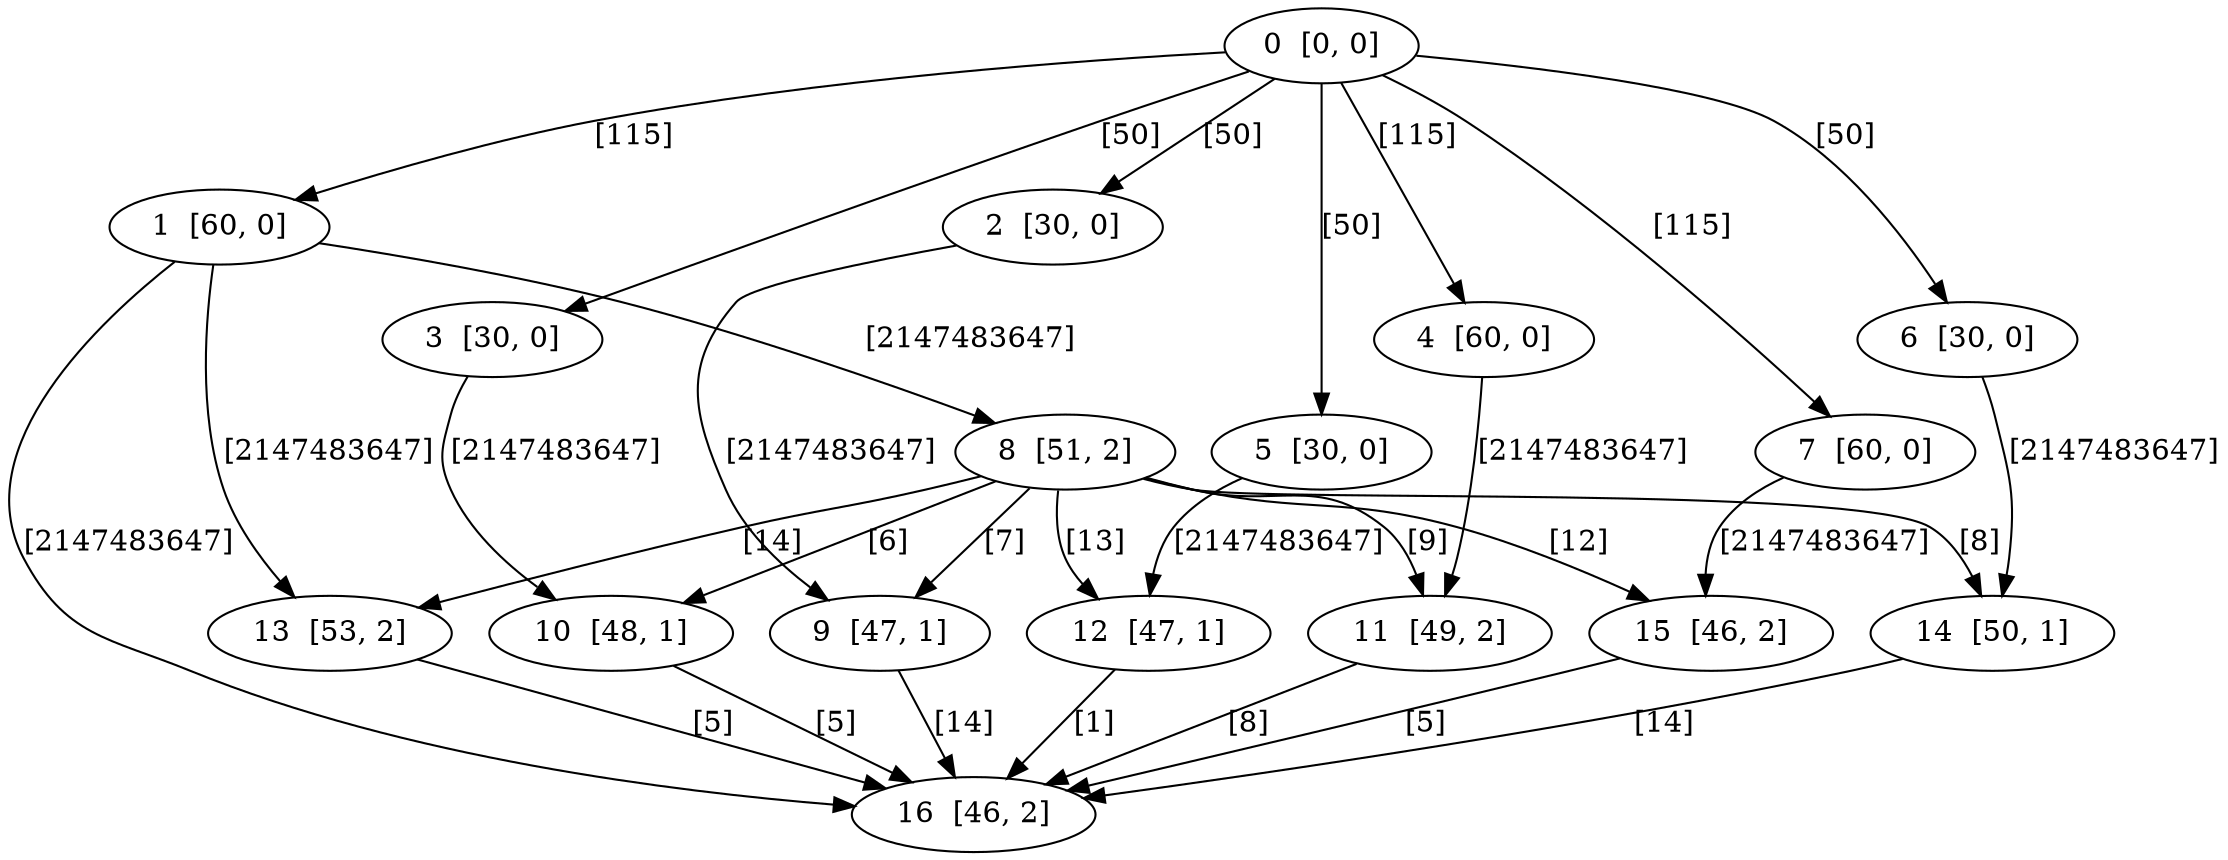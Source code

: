 digraph DAG {
    0  [label="0  [0, 0]"]
    1  [label="1  [60, 0]"]
    2  [label="2  [30, 0]"]
    3  [label="3  [30, 0]"]
    4  [label="4  [60, 0]"]
    5  [label="5  [30, 0]"]
    6  [label="6  [30, 0]"]
    7  [label="7  [60, 0]"]
    8  [label="8  [51, 2]"]
    9  [label="9  [47, 1]"]
    10  [label="10  [48, 1]"]
    11  [label="11  [49, 2]"]
    12  [label="12  [47, 1]"]
    13  [label="13  [53, 2]"]
    14  [label="14  [50, 1]"]
    15  [label="15  [46, 2]"]
    16  [label="16  [46, 2]"]

    0 -> 1    [ label = "[115]" ]
    0 -> 2    [ label = "[50]" ]
    0 -> 3    [ label = "[50]" ]
    0 -> 4    [ label = "[115]" ]
    0 -> 5    [ label = "[50]" ]
    0 -> 6    [ label = "[50]" ]
    0 -> 7    [ label = "[115]" ]
    1 -> 8    [ label = "[2147483647]" ]
    1 -> 13    [ label = "[2147483647]" ]
    1 -> 16    [ label = "[2147483647]" ]
    2 -> 9    [ label = "[2147483647]" ]
    3 -> 10    [ label = "[2147483647]" ]
    4 -> 11    [ label = "[2147483647]" ]
    5 -> 12    [ label = "[2147483647]" ]
    6 -> 14    [ label = "[2147483647]" ]
    7 -> 15    [ label = "[2147483647]" ]
    8 -> 9    [ label = "[7]" ]
    8 -> 10    [ label = "[6]" ]
    8 -> 11    [ label = "[9]" ]
    8 -> 12    [ label = "[13]" ]
    8 -> 13    [ label = "[14]" ]
    8 -> 14    [ label = "[8]" ]
    8 -> 15    [ label = "[12]" ]
    9 -> 16    [ label = "[14]" ]
    10 -> 16    [ label = "[5]" ]
    11 -> 16    [ label = "[8]" ]
    12 -> 16    [ label = "[1]" ]
    13 -> 16    [ label = "[5]" ]
    14 -> 16    [ label = "[14]" ]
    15 -> 16    [ label = "[5]" ]
}
